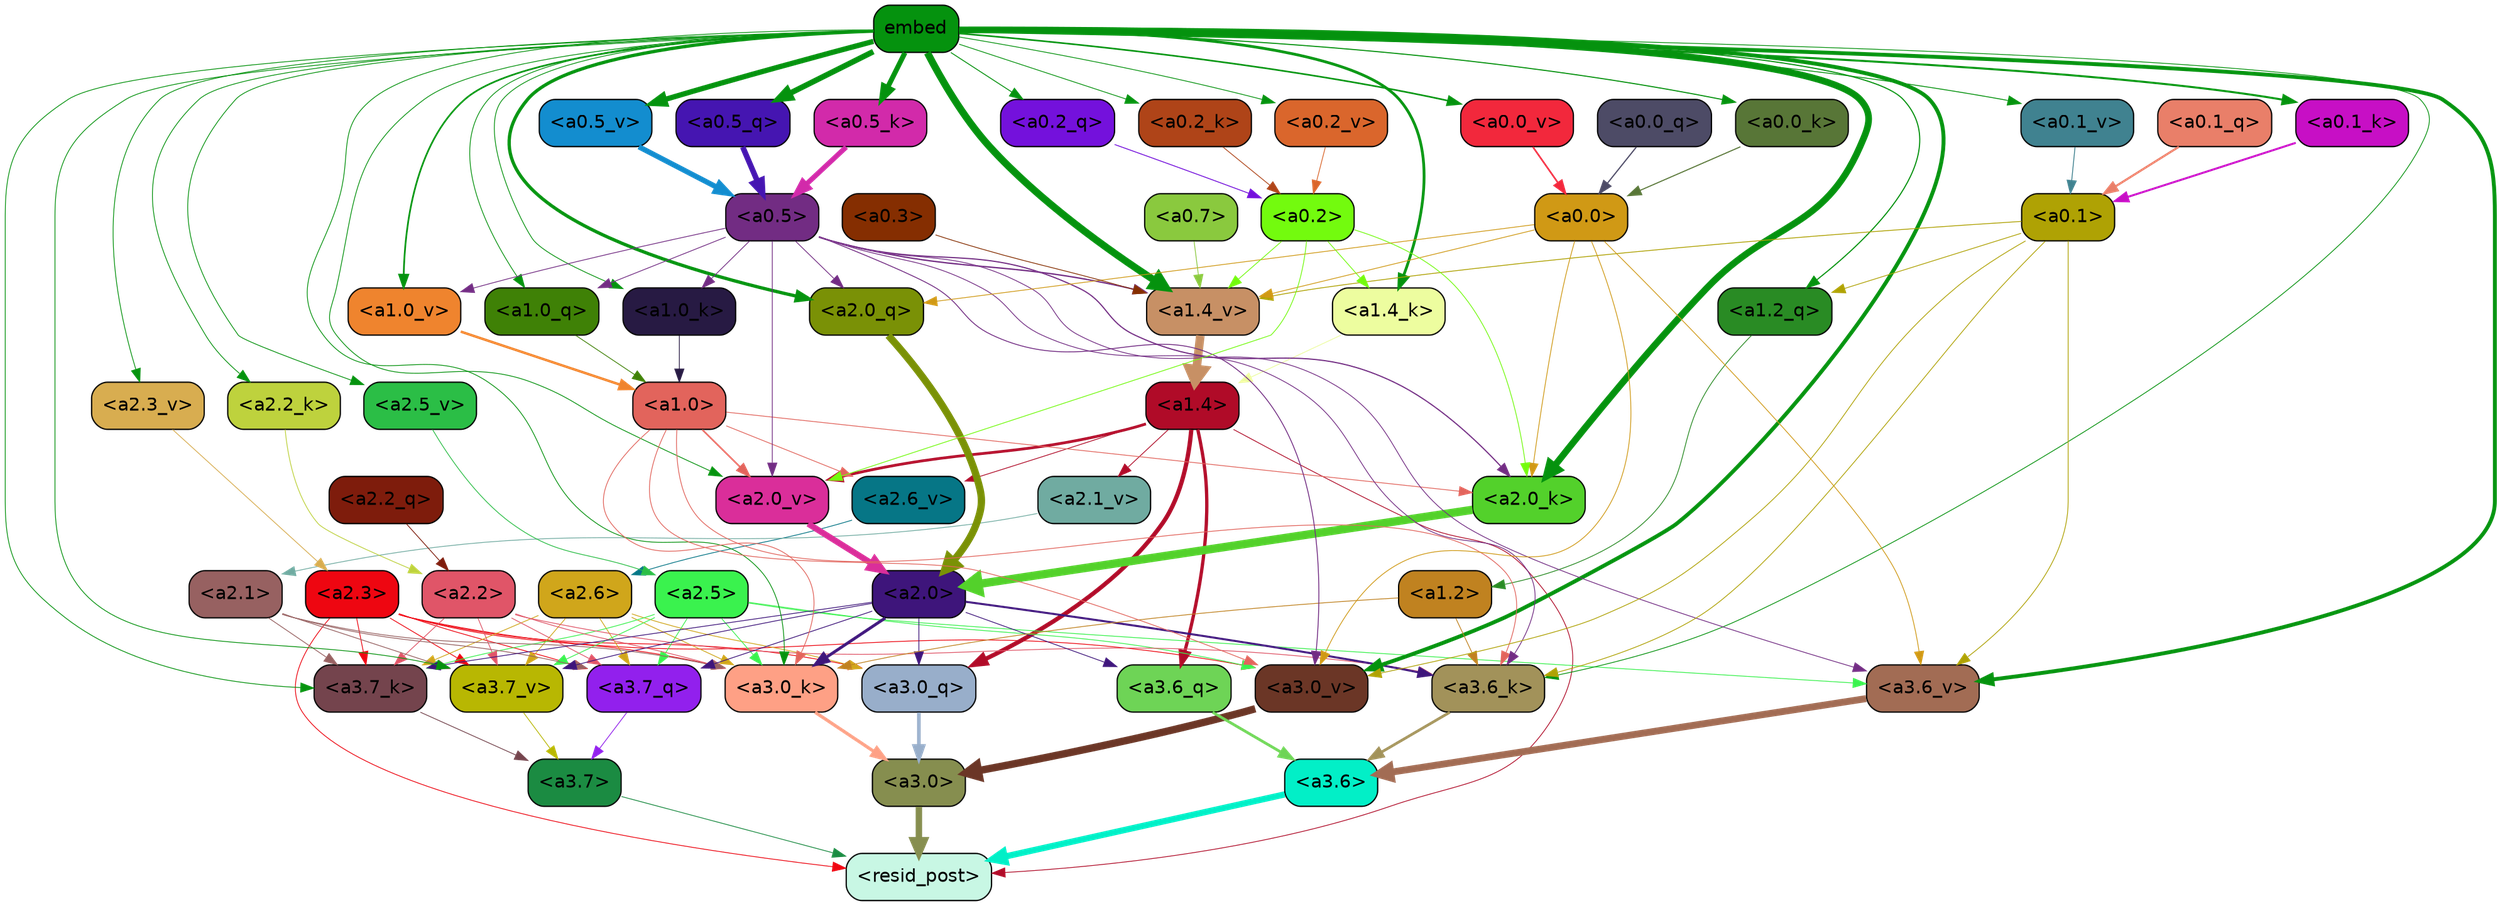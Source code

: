strict digraph "" {
	graph [bgcolor=transparent,
		layout=dot,
		overlap=false,
		splines=true
	];
	"<a3.7>"	[color=black,
		fillcolor="#1b8b42",
		fontname=Helvetica,
		shape=box,
		style="filled, rounded"];
	"<resid_post>"	[color=black,
		fillcolor="#c8f7e4",
		fontname=Helvetica,
		shape=box,
		style="filled, rounded"];
	"<a3.7>" -> "<resid_post>"	[color="#1b8b42",
		penwidth=0.6];
	"<a3.6>"	[color=black,
		fillcolor="#02efc7",
		fontname=Helvetica,
		shape=box,
		style="filled, rounded"];
	"<a3.6>" -> "<resid_post>"	[color="#02efc7",
		penwidth=4.753257989883423];
	"<a3.0>"	[color=black,
		fillcolor="#868e4f",
		fontname=Helvetica,
		shape=box,
		style="filled, rounded"];
	"<a3.0>" -> "<resid_post>"	[color="#868e4f",
		penwidth=4.90053927898407];
	"<a2.3>"	[color=black,
		fillcolor="#ee0611",
		fontname=Helvetica,
		shape=box,
		style="filled, rounded"];
	"<a2.3>" -> "<resid_post>"	[color="#ee0611",
		penwidth=0.6];
	"<a3.7_q>"	[color=black,
		fillcolor="#9220ed",
		fontname=Helvetica,
		shape=box,
		style="filled, rounded"];
	"<a2.3>" -> "<a3.7_q>"	[color="#ee0611",
		penwidth=0.6];
	"<a3.0_q>"	[color=black,
		fillcolor="#98aeca",
		fontname=Helvetica,
		shape=box,
		style="filled, rounded"];
	"<a2.3>" -> "<a3.0_q>"	[color="#ee0611",
		penwidth=0.6];
	"<a3.7_k>"	[color=black,
		fillcolor="#74444d",
		fontname=Helvetica,
		shape=box,
		style="filled, rounded"];
	"<a2.3>" -> "<a3.7_k>"	[color="#ee0611",
		penwidth=0.6];
	"<a3.0_k>"	[color=black,
		fillcolor="#fea085",
		fontname=Helvetica,
		shape=box,
		style="filled, rounded"];
	"<a2.3>" -> "<a3.0_k>"	[color="#ee0611",
		penwidth=0.6];
	"<a3.7_v>"	[color=black,
		fillcolor="#b8b702",
		fontname=Helvetica,
		shape=box,
		style="filled, rounded"];
	"<a2.3>" -> "<a3.7_v>"	[color="#ee0611",
		penwidth=0.6];
	"<a3.0_v>"	[color=black,
		fillcolor="#6b3626",
		fontname=Helvetica,
		shape=box,
		style="filled, rounded"];
	"<a2.3>" -> "<a3.0_v>"	[color="#ee0611",
		penwidth=0.6];
	"<a1.4>"	[color=black,
		fillcolor="#b00b28",
		fontname=Helvetica,
		shape=box,
		style="filled, rounded"];
	"<a1.4>" -> "<resid_post>"	[color="#b00b28",
		penwidth=0.6];
	"<a3.6_q>"	[color=black,
		fillcolor="#6ed456",
		fontname=Helvetica,
		shape=box,
		style="filled, rounded"];
	"<a1.4>" -> "<a3.6_q>"	[color="#b00b28",
		penwidth=2.5149343013763428];
	"<a1.4>" -> "<a3.0_q>"	[color="#b00b28",
		penwidth=3.2760138511657715];
	"<a2.6_v>"	[color=black,
		fillcolor="#067686",
		fontname=Helvetica,
		shape=box,
		style="filled, rounded"];
	"<a1.4>" -> "<a2.6_v>"	[color="#b00b28",
		penwidth=0.6];
	"<a2.1_v>"	[color=black,
		fillcolor="#70aba1",
		fontname=Helvetica,
		shape=box,
		style="filled, rounded"];
	"<a1.4>" -> "<a2.1_v>"	[color="#b00b28",
		penwidth=0.6];
	"<a2.0_v>"	[color=black,
		fillcolor="#da2e9a",
		fontname=Helvetica,
		shape=box,
		style="filled, rounded"];
	"<a1.4>" -> "<a2.0_v>"	[color="#b00b28",
		penwidth=2.0870713144540787];
	"<a3.7_q>" -> "<a3.7>"	[color="#9220ed",
		penwidth=0.6];
	"<a3.6_q>" -> "<a3.6>"	[color="#6ed456",
		penwidth=2.091020345687866];
	"<a3.0_q>" -> "<a3.0>"	[color="#98aeca",
		penwidth=2.7421876192092896];
	"<a3.7_k>" -> "<a3.7>"	[color="#74444d",
		penwidth=0.6];
	"<a3.6_k>"	[color=black,
		fillcolor="#a2925a",
		fontname=Helvetica,
		shape=box,
		style="filled, rounded"];
	"<a3.6_k>" -> "<a3.6>"	[color="#a2925a",
		penwidth=2.048597991466522];
	"<a3.0_k>" -> "<a3.0>"	[color="#fea085",
		penwidth=2.476402521133423];
	"<a3.7_v>" -> "<a3.7>"	[color="#b8b702",
		penwidth=0.6];
	"<a3.6_v>"	[color=black,
		fillcolor="#a26c54",
		fontname=Helvetica,
		shape=box,
		style="filled, rounded"];
	"<a3.6_v>" -> "<a3.6>"	[color="#a26c54",
		penwidth=5.2550448179244995];
	"<a3.0_v>" -> "<a3.0>"	[color="#6b3626",
		penwidth=5.652270674705505];
	"<a2.6>"	[color=black,
		fillcolor="#d0a61b",
		fontname=Helvetica,
		shape=box,
		style="filled, rounded"];
	"<a2.6>" -> "<a3.7_q>"	[color="#d0a61b",
		penwidth=0.6];
	"<a2.6>" -> "<a3.0_q>"	[color="#d0a61b",
		penwidth=0.6];
	"<a2.6>" -> "<a3.7_k>"	[color="#d0a61b",
		penwidth=0.6];
	"<a2.6>" -> "<a3.0_k>"	[color="#d0a61b",
		penwidth=0.6];
	"<a2.6>" -> "<a3.7_v>"	[color="#d0a61b",
		penwidth=0.6];
	"<a2.5>"	[color=black,
		fillcolor="#3af24e",
		fontname=Helvetica,
		shape=box,
		style="filled, rounded"];
	"<a2.5>" -> "<a3.7_q>"	[color="#3af24e",
		penwidth=0.6];
	"<a2.5>" -> "<a3.7_k>"	[color="#3af24e",
		penwidth=0.6];
	"<a2.5>" -> "<a3.0_k>"	[color="#3af24e",
		penwidth=0.6];
	"<a2.5>" -> "<a3.7_v>"	[color="#3af24e",
		penwidth=0.6];
	"<a2.5>" -> "<a3.6_v>"	[color="#3af24e",
		penwidth=0.6];
	"<a2.5>" -> "<a3.0_v>"	[color="#3af24e",
		penwidth=0.6];
	"<a2.2>"	[color=black,
		fillcolor="#e05568",
		fontname=Helvetica,
		shape=box,
		style="filled, rounded"];
	"<a2.2>" -> "<a3.7_q>"	[color="#e05568",
		penwidth=0.6];
	"<a2.2>" -> "<a3.7_k>"	[color="#e05568",
		penwidth=0.6];
	"<a2.2>" -> "<a3.6_k>"	[color="#e05568",
		penwidth=0.6];
	"<a2.2>" -> "<a3.0_k>"	[color="#e05568",
		penwidth=0.6];
	"<a2.2>" -> "<a3.7_v>"	[color="#e05568",
		penwidth=0.6];
	"<a2.1>"	[color=black,
		fillcolor="#976161",
		fontname=Helvetica,
		shape=box,
		style="filled, rounded"];
	"<a2.1>" -> "<a3.7_q>"	[color="#976161",
		penwidth=0.6];
	"<a2.1>" -> "<a3.7_k>"	[color="#976161",
		penwidth=0.6];
	"<a2.1>" -> "<a3.0_k>"	[color="#976161",
		penwidth=0.6];
	"<a2.1>" -> "<a3.7_v>"	[color="#976161",
		penwidth=0.6];
	"<a2.0>"	[color=black,
		fillcolor="#3e157b",
		fontname=Helvetica,
		shape=box,
		style="filled, rounded"];
	"<a2.0>" -> "<a3.7_q>"	[color="#3e157b",
		penwidth=0.6];
	"<a2.0>" -> "<a3.6_q>"	[color="#3e157b",
		penwidth=0.6];
	"<a2.0>" -> "<a3.0_q>"	[color="#3e157b",
		penwidth=0.6];
	"<a2.0>" -> "<a3.7_k>"	[color="#3e157b",
		penwidth=0.6];
	"<a2.0>" -> "<a3.6_k>"	[color="#3e157b",
		penwidth=1.5290023684501648];
	"<a2.0>" -> "<a3.0_k>"	[color="#3e157b",
		penwidth=2.2635570764541626];
	"<a2.0>" -> "<a3.7_v>"	[color="#3e157b",
		penwidth=0.6];
	embed	[color=black,
		fillcolor="#05920e",
		fontname=Helvetica,
		shape=box,
		style="filled, rounded"];
	embed -> "<a3.7_k>"	[color="#05920e",
		penwidth=0.6];
	embed -> "<a3.6_k>"	[color="#05920e",
		penwidth=0.6];
	embed -> "<a3.0_k>"	[color="#05920e",
		penwidth=0.6];
	embed -> "<a3.7_v>"	[color="#05920e",
		penwidth=0.6];
	embed -> "<a3.6_v>"	[color="#05920e",
		penwidth=2.9556376338005066];
	embed -> "<a3.0_v>"	[color="#05920e",
		penwidth=2.972973108291626];
	"<a2.0_q>"	[color=black,
		fillcolor="#7a9106",
		fontname=Helvetica,
		shape=box,
		style="filled, rounded"];
	embed -> "<a2.0_q>"	[color="#05920e",
		penwidth=2.522909115999937];
	"<a2.2_k>"	[color=black,
		fillcolor="#bed23d",
		fontname=Helvetica,
		shape=box,
		style="filled, rounded"];
	embed -> "<a2.2_k>"	[color="#05920e",
		penwidth=0.6];
	"<a2.0_k>"	[color=black,
		fillcolor="#53d12b",
		fontname=Helvetica,
		shape=box,
		style="filled, rounded"];
	embed -> "<a2.0_k>"	[color="#05920e",
		penwidth=5.094568967819214];
	"<a2.5_v>"	[color=black,
		fillcolor="#2bbe46",
		fontname=Helvetica,
		shape=box,
		style="filled, rounded"];
	embed -> "<a2.5_v>"	[color="#05920e",
		penwidth=0.6];
	"<a2.3_v>"	[color=black,
		fillcolor="#d8ad50",
		fontname=Helvetica,
		shape=box,
		style="filled, rounded"];
	embed -> "<a2.3_v>"	[color="#05920e",
		penwidth=0.6];
	embed -> "<a2.0_v>"	[color="#05920e",
		penwidth=0.6];
	"<a1.2_q>"	[color=black,
		fillcolor="#298b24",
		fontname=Helvetica,
		shape=box,
		style="filled, rounded"];
	embed -> "<a1.2_q>"	[color="#05920e",
		penwidth=0.8520002365112305];
	"<a1.0_q>"	[color=black,
		fillcolor="#3f8106",
		fontname=Helvetica,
		shape=box,
		style="filled, rounded"];
	embed -> "<a1.0_q>"	[color="#05920e",
		penwidth=0.6];
	"<a1.4_k>"	[color=black,
		fillcolor="#edfd9f",
		fontname=Helvetica,
		shape=box,
		style="filled, rounded"];
	embed -> "<a1.4_k>"	[color="#05920e",
		penwidth=2.115079402923584];
	"<a1.0_k>"	[color=black,
		fillcolor="#271a43",
		fontname=Helvetica,
		shape=box,
		style="filled, rounded"];
	embed -> "<a1.0_k>"	[color="#05920e",
		penwidth=0.6];
	"<a1.4_v>"	[color=black,
		fillcolor="#c79065",
		fontname=Helvetica,
		shape=box,
		style="filled, rounded"];
	embed -> "<a1.4_v>"	[color="#05920e",
		penwidth=5.504090070724487];
	"<a1.0_v>"	[color=black,
		fillcolor="#ef842e",
		fontname=Helvetica,
		shape=box,
		style="filled, rounded"];
	embed -> "<a1.0_v>"	[color="#05920e",
		penwidth=1.2935692071914673];
	"<a0.5_q>"	[color=black,
		fillcolor="#4515b1",
		fontname=Helvetica,
		shape=box,
		style="filled, rounded"];
	embed -> "<a0.5_q>"	[color="#05920e",
		penwidth=4.263764560222626];
	"<a0.2_q>"	[color=black,
		fillcolor="#7411dc",
		fontname=Helvetica,
		shape=box,
		style="filled, rounded"];
	embed -> "<a0.2_q>"	[color="#05920e",
		penwidth=0.6822733879089355];
	"<a0.5_k>"	[color=black,
		fillcolor="#d22aaa",
		fontname=Helvetica,
		shape=box,
		style="filled, rounded"];
	embed -> "<a0.5_k>"	[color="#05920e",
		penwidth=3.851005434989929];
	"<a0.2_k>"	[color=black,
		fillcolor="#af4418",
		fontname=Helvetica,
		shape=box,
		style="filled, rounded"];
	embed -> "<a0.2_k>"	[color="#05920e",
		penwidth=0.6];
	"<a0.1_k>"	[color=black,
		fillcolor="#c70fc5",
		fontname=Helvetica,
		shape=box,
		style="filled, rounded"];
	embed -> "<a0.1_k>"	[color="#05920e",
		penwidth=1.5319340229034424];
	"<a0.0_k>"	[color=black,
		fillcolor="#587637",
		fontname=Helvetica,
		shape=box,
		style="filled, rounded"];
	embed -> "<a0.0_k>"	[color="#05920e",
		penwidth=0.8205299377441406];
	"<a0.5_v>"	[color=black,
		fillcolor="#138dcf",
		fontname=Helvetica,
		shape=box,
		style="filled, rounded"];
	embed -> "<a0.5_v>"	[color="#05920e",
		penwidth=4.012355327606201];
	"<a0.2_v>"	[color=black,
		fillcolor="#da662c",
		fontname=Helvetica,
		shape=box,
		style="filled, rounded"];
	embed -> "<a0.2_v>"	[color="#05920e",
		penwidth=0.6];
	"<a0.1_v>"	[color=black,
		fillcolor="#408290",
		fontname=Helvetica,
		shape=box,
		style="filled, rounded"];
	embed -> "<a0.1_v>"	[color="#05920e",
		penwidth=0.6730842590332031];
	"<a0.0_v>"	[color=black,
		fillcolor="#f2283c",
		fontname=Helvetica,
		shape=box,
		style="filled, rounded"];
	embed -> "<a0.0_v>"	[color="#05920e",
		penwidth=1.2175352573394775];
	"<a1.2>"	[color=black,
		fillcolor="#c08220",
		fontname=Helvetica,
		shape=box,
		style="filled, rounded"];
	"<a1.2>" -> "<a3.6_k>"	[color="#c08220",
		penwidth=0.6];
	"<a1.2>" -> "<a3.0_k>"	[color="#c08220",
		penwidth=0.6];
	"<a1.0>"	[color=black,
		fillcolor="#e2645c",
		fontname=Helvetica,
		shape=box,
		style="filled, rounded"];
	"<a1.0>" -> "<a3.6_k>"	[color="#e2645c",
		penwidth=0.6];
	"<a1.0>" -> "<a3.0_k>"	[color="#e2645c",
		penwidth=0.6];
	"<a1.0>" -> "<a3.0_v>"	[color="#e2645c",
		penwidth=0.6];
	"<a1.0>" -> "<a2.0_k>"	[color="#e2645c",
		penwidth=0.6];
	"<a1.0>" -> "<a2.6_v>"	[color="#e2645c",
		penwidth=0.6];
	"<a1.0>" -> "<a2.0_v>"	[color="#e2645c",
		penwidth=1.2152502536773682];
	"<a0.5>"	[color=black,
		fillcolor="#722c83",
		fontname=Helvetica,
		shape=box,
		style="filled, rounded"];
	"<a0.5>" -> "<a3.6_k>"	[color="#722c83",
		penwidth=0.6];
	"<a0.5>" -> "<a3.6_v>"	[color="#722c83",
		penwidth=0.6];
	"<a0.5>" -> "<a3.0_v>"	[color="#722c83",
		penwidth=0.6790935099124908];
	"<a0.5>" -> "<a2.0_q>"	[color="#722c83",
		penwidth=0.6];
	"<a0.5>" -> "<a2.0_k>"	[color="#722c83",
		penwidth=0.8835153579711914];
	"<a0.5>" -> "<a2.0_v>"	[color="#722c83",
		penwidth=0.6];
	"<a0.5>" -> "<a1.0_q>"	[color="#722c83",
		penwidth=0.6];
	"<a0.5>" -> "<a1.0_k>"	[color="#722c83",
		penwidth=0.6];
	"<a0.5>" -> "<a1.4_v>"	[color="#722c83",
		penwidth=1.022335171699524];
	"<a0.5>" -> "<a1.0_v>"	[color="#722c83",
		penwidth=0.6];
	"<a0.1>"	[color=black,
		fillcolor="#afa204",
		fontname=Helvetica,
		shape=box,
		style="filled, rounded"];
	"<a0.1>" -> "<a3.6_k>"	[color="#afa204",
		penwidth=0.6];
	"<a0.1>" -> "<a3.6_v>"	[color="#afa204",
		penwidth=0.6];
	"<a0.1>" -> "<a3.0_v>"	[color="#afa204",
		penwidth=0.6];
	"<a0.1>" -> "<a1.2_q>"	[color="#afa204",
		penwidth=0.6];
	"<a0.1>" -> "<a1.4_v>"	[color="#afa204",
		penwidth=0.6438122987747192];
	"<a0.0>"	[color=black,
		fillcolor="#d09915",
		fontname=Helvetica,
		shape=box,
		style="filled, rounded"];
	"<a0.0>" -> "<a3.6_v>"	[color="#d09915",
		penwidth=0.6];
	"<a0.0>" -> "<a3.0_v>"	[color="#d09915",
		penwidth=0.6];
	"<a0.0>" -> "<a2.0_q>"	[color="#d09915",
		penwidth=0.6];
	"<a0.0>" -> "<a2.0_k>"	[color="#d09915",
		penwidth=0.6];
	"<a0.0>" -> "<a1.4_v>"	[color="#d09915",
		penwidth=0.6];
	"<a2.2_q>"	[color=black,
		fillcolor="#7e1c0c",
		fontname=Helvetica,
		shape=box,
		style="filled, rounded"];
	"<a2.2_q>" -> "<a2.2>"	[color="#7e1c0c",
		penwidth=0.6];
	"<a2.0_q>" -> "<a2.0>"	[color="#7a9106",
		penwidth=5.557696580886841];
	"<a2.2_k>" -> "<a2.2>"	[color="#bed23d",
		penwidth=0.6];
	"<a2.0_k>" -> "<a2.0>"	[color="#53d12b",
		penwidth=6.320472955703735];
	"<a2.6_v>" -> "<a2.6>"	[color="#067686",
		penwidth=0.6];
	"<a2.5_v>" -> "<a2.5>"	[color="#2bbe46",
		penwidth=0.6];
	"<a2.3_v>" -> "<a2.3>"	[color="#d8ad50",
		penwidth=0.6];
	"<a2.1_v>" -> "<a2.1>"	[color="#70aba1",
		penwidth=0.6];
	"<a2.0_v>" -> "<a2.0>"	[color="#da2e9a",
		penwidth=4.611755967140198];
	"<a0.2>"	[color=black,
		fillcolor="#73fb0e",
		fontname=Helvetica,
		shape=box,
		style="filled, rounded"];
	"<a0.2>" -> "<a2.0_k>"	[color="#73fb0e",
		penwidth=0.6];
	"<a0.2>" -> "<a2.0_v>"	[color="#73fb0e",
		penwidth=0.6];
	"<a0.2>" -> "<a1.4_k>"	[color="#73fb0e",
		penwidth=0.6];
	"<a0.2>" -> "<a1.4_v>"	[color="#73fb0e",
		penwidth=0.6];
	"<a1.2_q>" -> "<a1.2>"	[color="#298b24",
		penwidth=0.6145738363265991];
	"<a1.0_q>" -> "<a1.0>"	[color="#3f8106",
		penwidth=0.6];
	"<a1.4_k>" -> "<a1.4>"	[color="#edfd9f",
		penwidth=0.6];
	"<a1.0_k>" -> "<a1.0>"	[color="#271a43",
		penwidth=0.6];
	"<a1.4_v>" -> "<a1.4>"	[color="#c79065",
		penwidth=6.5241758823394775];
	"<a1.0_v>" -> "<a1.0>"	[color="#ef842e",
		penwidth=1.8809151649475098];
	"<a0.7>"	[color=black,
		fillcolor="#8ac93e",
		fontname=Helvetica,
		shape=box,
		style="filled, rounded"];
	"<a0.7>" -> "<a1.4_v>"	[color="#8ac93e",
		penwidth=0.6];
	"<a0.3>"	[color=black,
		fillcolor="#852e01",
		fontname=Helvetica,
		shape=box,
		style="filled, rounded"];
	"<a0.3>" -> "<a1.4_v>"	[color="#852e01",
		penwidth=0.6];
	"<a0.5_q>" -> "<a0.5>"	[color="#4515b1",
		penwidth=4.2370394468307495];
	"<a0.2_q>" -> "<a0.2>"	[color="#7411dc",
		penwidth=0.6822714805603027];
	"<a0.1_q>"	[color=black,
		fillcolor="#e97f69",
		fontname=Helvetica,
		shape=box,
		style="filled, rounded"];
	"<a0.1_q>" -> "<a0.1>"	[color="#e97f69",
		penwidth=1.6176555156707764];
	"<a0.0_q>"	[color=black,
		fillcolor="#4d4b66",
		fontname=Helvetica,
		shape=box,
		style="filled, rounded"];
	"<a0.0_q>" -> "<a0.0>"	[color="#4d4b66",
		penwidth=0.9359095096588135];
	"<a0.5_k>" -> "<a0.5>"	[color="#d22aaa",
		penwidth=3.8599258065223694];
	"<a0.2_k>" -> "<a0.2>"	[color="#af4418",
		penwidth=0.6];
	"<a0.1_k>" -> "<a0.1>"	[color="#c70fc5",
		penwidth=1.5140717029571533];
	"<a0.0_k>" -> "<a0.0>"	[color="#587637",
		penwidth=0.8258748054504395];
	"<a0.5_v>" -> "<a0.5>"	[color="#138dcf",
		penwidth=4.0173709988594055];
	"<a0.2_v>" -> "<a0.2>"	[color="#da662c",
		penwidth=0.6];
	"<a0.1_v>" -> "<a0.1>"	[color="#408290",
		penwidth=0.6690568923950195];
	"<a0.0_v>" -> "<a0.0>"	[color="#f2283c",
		penwidth=1.2524418830871582];
}
